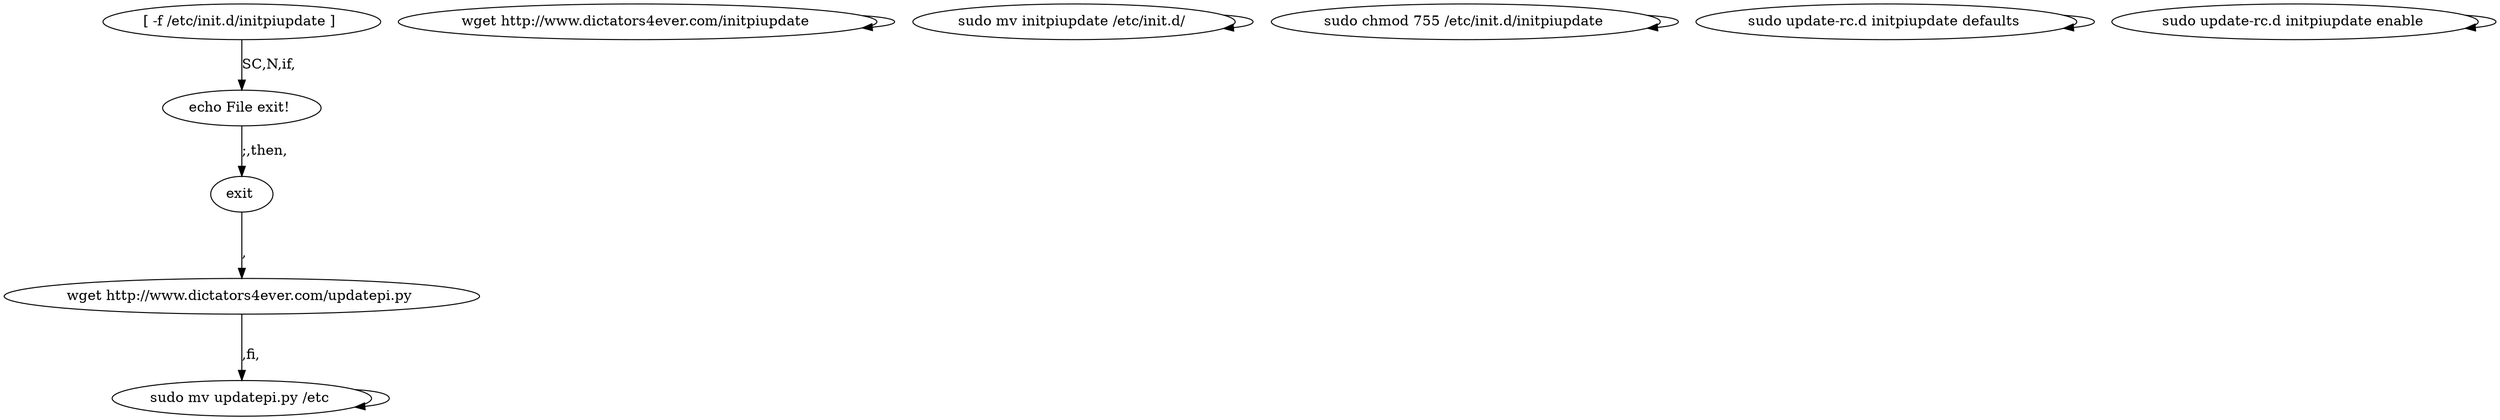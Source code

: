 digraph {
0 [label="[ -f /etc/init.d/initpiupdate ] "];
0 -> 2 [label="SC,N,if,"];
2 [label="echo File exit! "];
2 -> 4 [label=";,then,"];
4 [label="exit "];
4 -> 6 [label="\n,"];
6 [label="wget http://www.dictators4ever.com/updatepi.py "];
6 -> 8 [label="\n,fi,"];
8 [label="sudo mv updatepi.py /etc "];
8 -> 8
10 [label="wget http://www.dictators4ever.com/initpiupdate "];
10 -> 10
12 [label="sudo mv initpiupdate /etc/init.d/ "];
12 -> 12
14 [label="sudo chmod 755 /etc/init.d/initpiupdate "];
14 -> 14
16 [label="sudo update-rc.d initpiupdate defaults "];
16 -> 16
18 [label="sudo update-rc.d initpiupdate enable "];
18 -> 18
}
